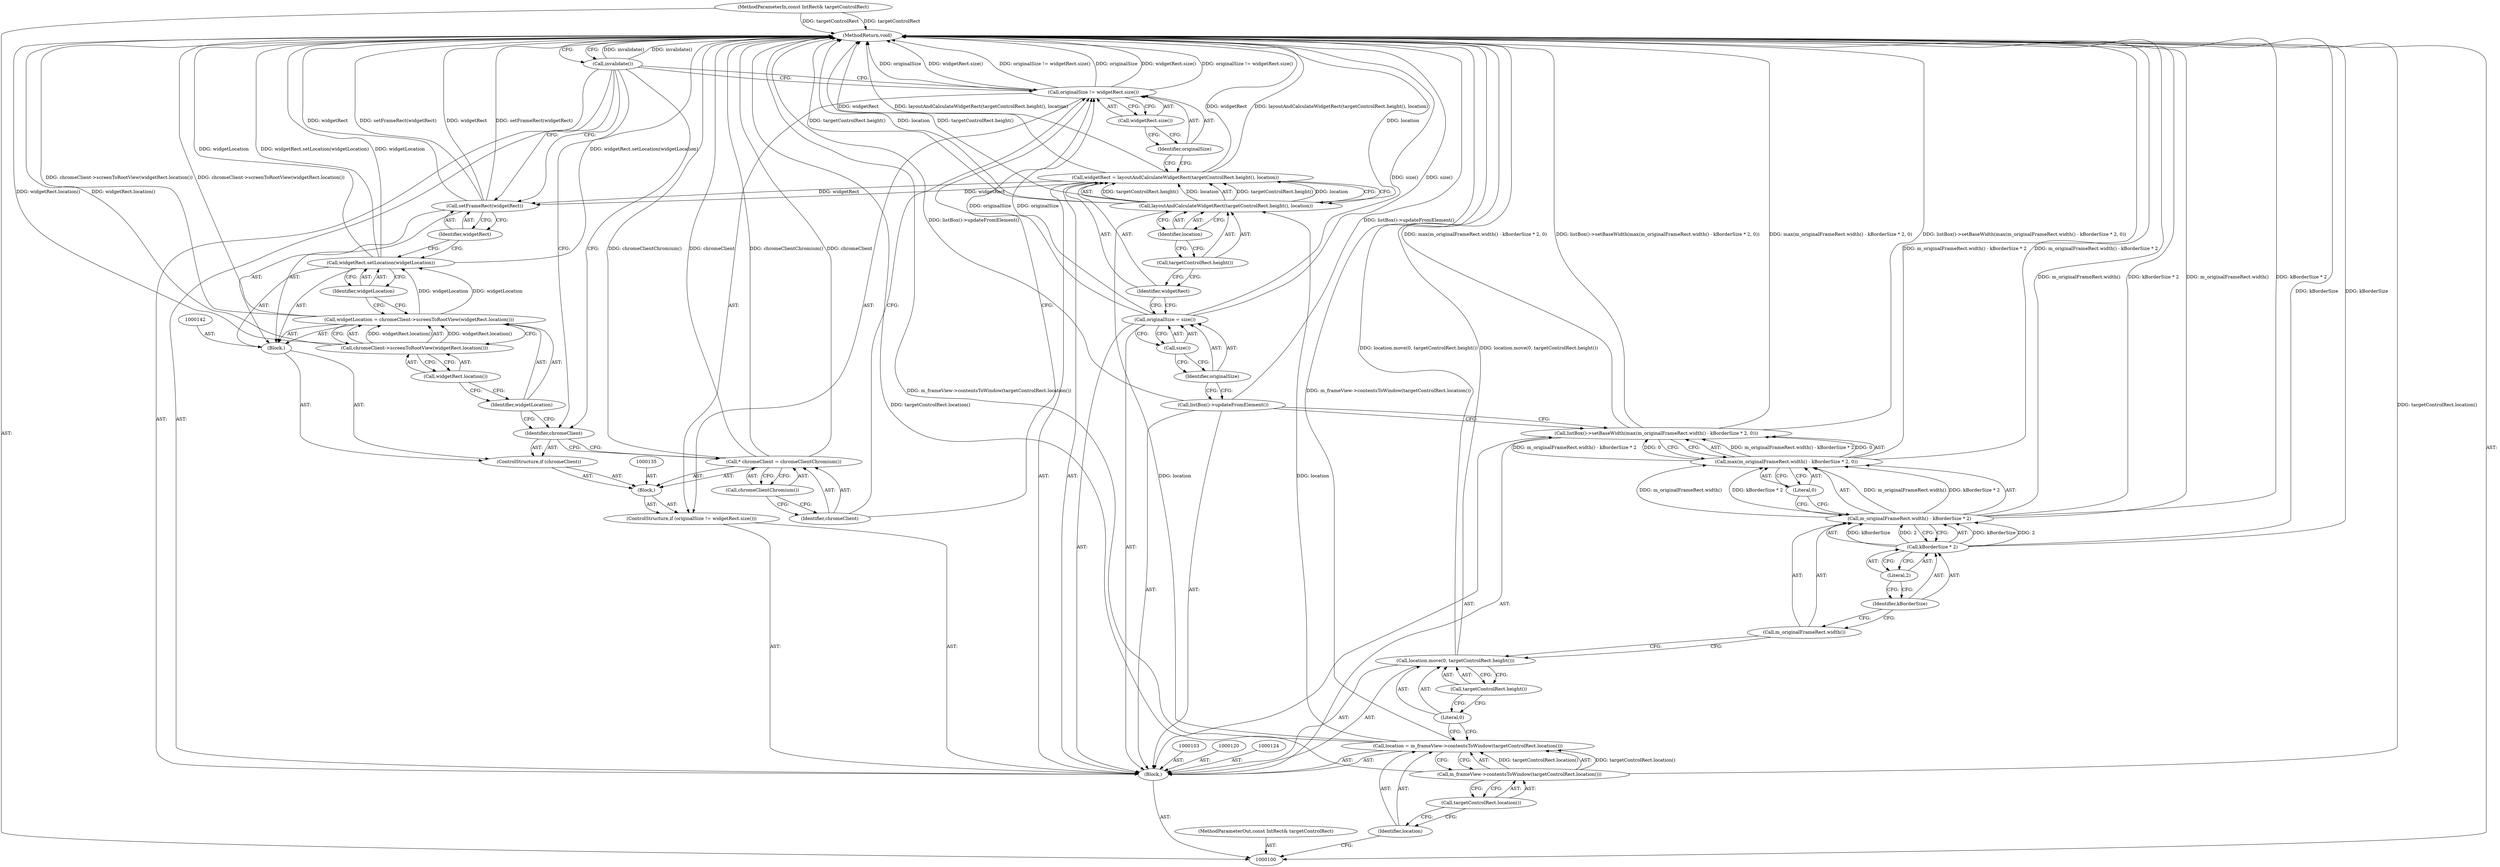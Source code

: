 digraph "1_Chrome_c7e50b5ef454efd6ab9527d795442c213eeb6afa_0" {
"1000152" [label="(MethodReturn,void)"];
"1000101" [label="(MethodParameterIn,const IntRect& targetControlRect)"];
"1000244" [label="(MethodParameterOut,const IntRect& targetControlRect)"];
"1000125" [label="(Call,widgetRect = layoutAndCalculateWidgetRect(targetControlRect.height(), location))"];
"1000126" [label="(Identifier,widgetRect)"];
"1000127" [label="(Call,layoutAndCalculateWidgetRect(targetControlRect.height(), location))"];
"1000128" [label="(Call,targetControlRect.height())"];
"1000129" [label="(Identifier,location)"];
"1000133" [label="(Call,widgetRect.size())"];
"1000130" [label="(ControlStructure,if (originalSize != widgetRect.size()))"];
"1000131" [label="(Call,originalSize != widgetRect.size())"];
"1000132" [label="(Identifier,originalSize)"];
"1000136" [label="(Call,* chromeClient = chromeClientChromium())"];
"1000137" [label="(Identifier,chromeClient)"];
"1000138" [label="(Call,chromeClientChromium())"];
"1000134" [label="(Block,)"];
"1000140" [label="(Identifier,chromeClient)"];
"1000139" [label="(ControlStructure,if (chromeClient))"];
"1000141" [label="(Block,)"];
"1000143" [label="(Call,widgetLocation = chromeClient->screenToRootView(widgetRect.location()))"];
"1000144" [label="(Identifier,widgetLocation)"];
"1000145" [label="(Call,chromeClient->screenToRootView(widgetRect.location()))"];
"1000146" [label="(Call,widgetRect.location())"];
"1000147" [label="(Call,widgetRect.setLocation(widgetLocation))"];
"1000148" [label="(Identifier,widgetLocation)"];
"1000149" [label="(Call,setFrameRect(widgetRect))"];
"1000150" [label="(Identifier,widgetRect)"];
"1000102" [label="(Block,)"];
"1000151" [label="(Call,invalidate())"];
"1000104" [label="(Call,location = m_frameView->contentsToWindow(targetControlRect.location()))"];
"1000105" [label="(Identifier,location)"];
"1000106" [label="(Call,m_frameView->contentsToWindow(targetControlRect.location()))"];
"1000107" [label="(Call,targetControlRect.location())"];
"1000109" [label="(Literal,0)"];
"1000110" [label="(Call,targetControlRect.height())"];
"1000108" [label="(Call,location.move(0, targetControlRect.height()))"];
"1000112" [label="(Call,max(m_originalFrameRect.width() - kBorderSize * 2, 0))"];
"1000113" [label="(Call,m_originalFrameRect.width() - kBorderSize * 2)"];
"1000114" [label="(Call,m_originalFrameRect.width())"];
"1000111" [label="(Call,listBox()->setBaseWidth(max(m_originalFrameRect.width() - kBorderSize * 2, 0)))"];
"1000115" [label="(Call,kBorderSize * 2)"];
"1000116" [label="(Identifier,kBorderSize)"];
"1000117" [label="(Literal,2)"];
"1000118" [label="(Literal,0)"];
"1000119" [label="(Call,listBox()->updateFromElement())"];
"1000121" [label="(Call,originalSize = size())"];
"1000122" [label="(Identifier,originalSize)"];
"1000123" [label="(Call,size())"];
"1000152" -> "1000100"  [label="AST: "];
"1000152" -> "1000151"  [label="CFG: "];
"1000125" -> "1000152"  [label="DDG: widgetRect"];
"1000125" -> "1000152"  [label="DDG: layoutAndCalculateWidgetRect(targetControlRect.height(), location)"];
"1000108" -> "1000152"  [label="DDG: location.move(0, targetControlRect.height())"];
"1000113" -> "1000152"  [label="DDG: m_originalFrameRect.width()"];
"1000113" -> "1000152"  [label="DDG: kBorderSize * 2"];
"1000127" -> "1000152"  [label="DDG: location"];
"1000127" -> "1000152"  [label="DDG: targetControlRect.height()"];
"1000149" -> "1000152"  [label="DDG: widgetRect"];
"1000149" -> "1000152"  [label="DDG: setFrameRect(widgetRect)"];
"1000119" -> "1000152"  [label="DDG: listBox()->updateFromElement()"];
"1000145" -> "1000152"  [label="DDG: widgetRect.location()"];
"1000131" -> "1000152"  [label="DDG: originalSize != widgetRect.size()"];
"1000131" -> "1000152"  [label="DDG: originalSize"];
"1000131" -> "1000152"  [label="DDG: widgetRect.size()"];
"1000106" -> "1000152"  [label="DDG: targetControlRect.location()"];
"1000151" -> "1000152"  [label="DDG: invalidate()"];
"1000121" -> "1000152"  [label="DDG: size()"];
"1000147" -> "1000152"  [label="DDG: widgetLocation"];
"1000147" -> "1000152"  [label="DDG: widgetRect.setLocation(widgetLocation)"];
"1000111" -> "1000152"  [label="DDG: max(m_originalFrameRect.width() - kBorderSize * 2, 0)"];
"1000111" -> "1000152"  [label="DDG: listBox()->setBaseWidth(max(m_originalFrameRect.width() - kBorderSize * 2, 0))"];
"1000112" -> "1000152"  [label="DDG: m_originalFrameRect.width() - kBorderSize * 2"];
"1000101" -> "1000152"  [label="DDG: targetControlRect"];
"1000143" -> "1000152"  [label="DDG: chromeClient->screenToRootView(widgetRect.location())"];
"1000136" -> "1000152"  [label="DDG: chromeClientChromium()"];
"1000136" -> "1000152"  [label="DDG: chromeClient"];
"1000115" -> "1000152"  [label="DDG: kBorderSize"];
"1000104" -> "1000152"  [label="DDG: m_frameView->contentsToWindow(targetControlRect.location())"];
"1000101" -> "1000100"  [label="AST: "];
"1000101" -> "1000152"  [label="DDG: targetControlRect"];
"1000244" -> "1000100"  [label="AST: "];
"1000125" -> "1000102"  [label="AST: "];
"1000125" -> "1000127"  [label="CFG: "];
"1000126" -> "1000125"  [label="AST: "];
"1000127" -> "1000125"  [label="AST: "];
"1000132" -> "1000125"  [label="CFG: "];
"1000125" -> "1000152"  [label="DDG: widgetRect"];
"1000125" -> "1000152"  [label="DDG: layoutAndCalculateWidgetRect(targetControlRect.height(), location)"];
"1000127" -> "1000125"  [label="DDG: targetControlRect.height()"];
"1000127" -> "1000125"  [label="DDG: location"];
"1000125" -> "1000149"  [label="DDG: widgetRect"];
"1000126" -> "1000125"  [label="AST: "];
"1000126" -> "1000121"  [label="CFG: "];
"1000128" -> "1000126"  [label="CFG: "];
"1000127" -> "1000125"  [label="AST: "];
"1000127" -> "1000129"  [label="CFG: "];
"1000128" -> "1000127"  [label="AST: "];
"1000129" -> "1000127"  [label="AST: "];
"1000125" -> "1000127"  [label="CFG: "];
"1000127" -> "1000152"  [label="DDG: location"];
"1000127" -> "1000152"  [label="DDG: targetControlRect.height()"];
"1000127" -> "1000125"  [label="DDG: targetControlRect.height()"];
"1000127" -> "1000125"  [label="DDG: location"];
"1000104" -> "1000127"  [label="DDG: location"];
"1000128" -> "1000127"  [label="AST: "];
"1000128" -> "1000126"  [label="CFG: "];
"1000129" -> "1000128"  [label="CFG: "];
"1000129" -> "1000127"  [label="AST: "];
"1000129" -> "1000128"  [label="CFG: "];
"1000127" -> "1000129"  [label="CFG: "];
"1000133" -> "1000131"  [label="AST: "];
"1000133" -> "1000132"  [label="CFG: "];
"1000131" -> "1000133"  [label="CFG: "];
"1000130" -> "1000102"  [label="AST: "];
"1000131" -> "1000130"  [label="AST: "];
"1000134" -> "1000130"  [label="AST: "];
"1000131" -> "1000130"  [label="AST: "];
"1000131" -> "1000133"  [label="CFG: "];
"1000132" -> "1000131"  [label="AST: "];
"1000133" -> "1000131"  [label="AST: "];
"1000137" -> "1000131"  [label="CFG: "];
"1000151" -> "1000131"  [label="CFG: "];
"1000131" -> "1000152"  [label="DDG: originalSize != widgetRect.size()"];
"1000131" -> "1000152"  [label="DDG: originalSize"];
"1000131" -> "1000152"  [label="DDG: widgetRect.size()"];
"1000121" -> "1000131"  [label="DDG: originalSize"];
"1000132" -> "1000131"  [label="AST: "];
"1000132" -> "1000125"  [label="CFG: "];
"1000133" -> "1000132"  [label="CFG: "];
"1000136" -> "1000134"  [label="AST: "];
"1000136" -> "1000138"  [label="CFG: "];
"1000137" -> "1000136"  [label="AST: "];
"1000138" -> "1000136"  [label="AST: "];
"1000140" -> "1000136"  [label="CFG: "];
"1000136" -> "1000152"  [label="DDG: chromeClientChromium()"];
"1000136" -> "1000152"  [label="DDG: chromeClient"];
"1000137" -> "1000136"  [label="AST: "];
"1000137" -> "1000131"  [label="CFG: "];
"1000138" -> "1000137"  [label="CFG: "];
"1000138" -> "1000136"  [label="AST: "];
"1000138" -> "1000137"  [label="CFG: "];
"1000136" -> "1000138"  [label="CFG: "];
"1000134" -> "1000130"  [label="AST: "];
"1000135" -> "1000134"  [label="AST: "];
"1000136" -> "1000134"  [label="AST: "];
"1000139" -> "1000134"  [label="AST: "];
"1000140" -> "1000139"  [label="AST: "];
"1000140" -> "1000136"  [label="CFG: "];
"1000144" -> "1000140"  [label="CFG: "];
"1000151" -> "1000140"  [label="CFG: "];
"1000139" -> "1000134"  [label="AST: "];
"1000140" -> "1000139"  [label="AST: "];
"1000141" -> "1000139"  [label="AST: "];
"1000141" -> "1000139"  [label="AST: "];
"1000142" -> "1000141"  [label="AST: "];
"1000143" -> "1000141"  [label="AST: "];
"1000147" -> "1000141"  [label="AST: "];
"1000149" -> "1000141"  [label="AST: "];
"1000143" -> "1000141"  [label="AST: "];
"1000143" -> "1000145"  [label="CFG: "];
"1000144" -> "1000143"  [label="AST: "];
"1000145" -> "1000143"  [label="AST: "];
"1000148" -> "1000143"  [label="CFG: "];
"1000143" -> "1000152"  [label="DDG: chromeClient->screenToRootView(widgetRect.location())"];
"1000145" -> "1000143"  [label="DDG: widgetRect.location()"];
"1000143" -> "1000147"  [label="DDG: widgetLocation"];
"1000144" -> "1000143"  [label="AST: "];
"1000144" -> "1000140"  [label="CFG: "];
"1000146" -> "1000144"  [label="CFG: "];
"1000145" -> "1000143"  [label="AST: "];
"1000145" -> "1000146"  [label="CFG: "];
"1000146" -> "1000145"  [label="AST: "];
"1000143" -> "1000145"  [label="CFG: "];
"1000145" -> "1000152"  [label="DDG: widgetRect.location()"];
"1000145" -> "1000143"  [label="DDG: widgetRect.location()"];
"1000146" -> "1000145"  [label="AST: "];
"1000146" -> "1000144"  [label="CFG: "];
"1000145" -> "1000146"  [label="CFG: "];
"1000147" -> "1000141"  [label="AST: "];
"1000147" -> "1000148"  [label="CFG: "];
"1000148" -> "1000147"  [label="AST: "];
"1000150" -> "1000147"  [label="CFG: "];
"1000147" -> "1000152"  [label="DDG: widgetLocation"];
"1000147" -> "1000152"  [label="DDG: widgetRect.setLocation(widgetLocation)"];
"1000143" -> "1000147"  [label="DDG: widgetLocation"];
"1000148" -> "1000147"  [label="AST: "];
"1000148" -> "1000143"  [label="CFG: "];
"1000147" -> "1000148"  [label="CFG: "];
"1000149" -> "1000141"  [label="AST: "];
"1000149" -> "1000150"  [label="CFG: "];
"1000150" -> "1000149"  [label="AST: "];
"1000151" -> "1000149"  [label="CFG: "];
"1000149" -> "1000152"  [label="DDG: widgetRect"];
"1000149" -> "1000152"  [label="DDG: setFrameRect(widgetRect)"];
"1000125" -> "1000149"  [label="DDG: widgetRect"];
"1000150" -> "1000149"  [label="AST: "];
"1000150" -> "1000147"  [label="CFG: "];
"1000149" -> "1000150"  [label="CFG: "];
"1000102" -> "1000100"  [label="AST: "];
"1000103" -> "1000102"  [label="AST: "];
"1000104" -> "1000102"  [label="AST: "];
"1000108" -> "1000102"  [label="AST: "];
"1000111" -> "1000102"  [label="AST: "];
"1000119" -> "1000102"  [label="AST: "];
"1000120" -> "1000102"  [label="AST: "];
"1000121" -> "1000102"  [label="AST: "];
"1000124" -> "1000102"  [label="AST: "];
"1000125" -> "1000102"  [label="AST: "];
"1000130" -> "1000102"  [label="AST: "];
"1000151" -> "1000102"  [label="AST: "];
"1000151" -> "1000102"  [label="AST: "];
"1000151" -> "1000149"  [label="CFG: "];
"1000151" -> "1000140"  [label="CFG: "];
"1000151" -> "1000131"  [label="CFG: "];
"1000152" -> "1000151"  [label="CFG: "];
"1000151" -> "1000152"  [label="DDG: invalidate()"];
"1000104" -> "1000102"  [label="AST: "];
"1000104" -> "1000106"  [label="CFG: "];
"1000105" -> "1000104"  [label="AST: "];
"1000106" -> "1000104"  [label="AST: "];
"1000109" -> "1000104"  [label="CFG: "];
"1000104" -> "1000152"  [label="DDG: m_frameView->contentsToWindow(targetControlRect.location())"];
"1000106" -> "1000104"  [label="DDG: targetControlRect.location()"];
"1000104" -> "1000127"  [label="DDG: location"];
"1000105" -> "1000104"  [label="AST: "];
"1000105" -> "1000100"  [label="CFG: "];
"1000107" -> "1000105"  [label="CFG: "];
"1000106" -> "1000104"  [label="AST: "];
"1000106" -> "1000107"  [label="CFG: "];
"1000107" -> "1000106"  [label="AST: "];
"1000104" -> "1000106"  [label="CFG: "];
"1000106" -> "1000152"  [label="DDG: targetControlRect.location()"];
"1000106" -> "1000104"  [label="DDG: targetControlRect.location()"];
"1000107" -> "1000106"  [label="AST: "];
"1000107" -> "1000105"  [label="CFG: "];
"1000106" -> "1000107"  [label="CFG: "];
"1000109" -> "1000108"  [label="AST: "];
"1000109" -> "1000104"  [label="CFG: "];
"1000110" -> "1000109"  [label="CFG: "];
"1000110" -> "1000108"  [label="AST: "];
"1000110" -> "1000109"  [label="CFG: "];
"1000108" -> "1000110"  [label="CFG: "];
"1000108" -> "1000102"  [label="AST: "];
"1000108" -> "1000110"  [label="CFG: "];
"1000109" -> "1000108"  [label="AST: "];
"1000110" -> "1000108"  [label="AST: "];
"1000114" -> "1000108"  [label="CFG: "];
"1000108" -> "1000152"  [label="DDG: location.move(0, targetControlRect.height())"];
"1000112" -> "1000111"  [label="AST: "];
"1000112" -> "1000118"  [label="CFG: "];
"1000113" -> "1000112"  [label="AST: "];
"1000118" -> "1000112"  [label="AST: "];
"1000111" -> "1000112"  [label="CFG: "];
"1000112" -> "1000152"  [label="DDG: m_originalFrameRect.width() - kBorderSize * 2"];
"1000112" -> "1000111"  [label="DDG: m_originalFrameRect.width() - kBorderSize * 2"];
"1000112" -> "1000111"  [label="DDG: 0"];
"1000113" -> "1000112"  [label="DDG: m_originalFrameRect.width()"];
"1000113" -> "1000112"  [label="DDG: kBorderSize * 2"];
"1000113" -> "1000112"  [label="AST: "];
"1000113" -> "1000115"  [label="CFG: "];
"1000114" -> "1000113"  [label="AST: "];
"1000115" -> "1000113"  [label="AST: "];
"1000118" -> "1000113"  [label="CFG: "];
"1000113" -> "1000152"  [label="DDG: m_originalFrameRect.width()"];
"1000113" -> "1000152"  [label="DDG: kBorderSize * 2"];
"1000113" -> "1000112"  [label="DDG: m_originalFrameRect.width()"];
"1000113" -> "1000112"  [label="DDG: kBorderSize * 2"];
"1000115" -> "1000113"  [label="DDG: kBorderSize"];
"1000115" -> "1000113"  [label="DDG: 2"];
"1000114" -> "1000113"  [label="AST: "];
"1000114" -> "1000108"  [label="CFG: "];
"1000116" -> "1000114"  [label="CFG: "];
"1000111" -> "1000102"  [label="AST: "];
"1000111" -> "1000112"  [label="CFG: "];
"1000112" -> "1000111"  [label="AST: "];
"1000119" -> "1000111"  [label="CFG: "];
"1000111" -> "1000152"  [label="DDG: max(m_originalFrameRect.width() - kBorderSize * 2, 0)"];
"1000111" -> "1000152"  [label="DDG: listBox()->setBaseWidth(max(m_originalFrameRect.width() - kBorderSize * 2, 0))"];
"1000112" -> "1000111"  [label="DDG: m_originalFrameRect.width() - kBorderSize * 2"];
"1000112" -> "1000111"  [label="DDG: 0"];
"1000115" -> "1000113"  [label="AST: "];
"1000115" -> "1000117"  [label="CFG: "];
"1000116" -> "1000115"  [label="AST: "];
"1000117" -> "1000115"  [label="AST: "];
"1000113" -> "1000115"  [label="CFG: "];
"1000115" -> "1000152"  [label="DDG: kBorderSize"];
"1000115" -> "1000113"  [label="DDG: kBorderSize"];
"1000115" -> "1000113"  [label="DDG: 2"];
"1000116" -> "1000115"  [label="AST: "];
"1000116" -> "1000114"  [label="CFG: "];
"1000117" -> "1000116"  [label="CFG: "];
"1000117" -> "1000115"  [label="AST: "];
"1000117" -> "1000116"  [label="CFG: "];
"1000115" -> "1000117"  [label="CFG: "];
"1000118" -> "1000112"  [label="AST: "];
"1000118" -> "1000113"  [label="CFG: "];
"1000112" -> "1000118"  [label="CFG: "];
"1000119" -> "1000102"  [label="AST: "];
"1000119" -> "1000111"  [label="CFG: "];
"1000122" -> "1000119"  [label="CFG: "];
"1000119" -> "1000152"  [label="DDG: listBox()->updateFromElement()"];
"1000121" -> "1000102"  [label="AST: "];
"1000121" -> "1000123"  [label="CFG: "];
"1000122" -> "1000121"  [label="AST: "];
"1000123" -> "1000121"  [label="AST: "];
"1000126" -> "1000121"  [label="CFG: "];
"1000121" -> "1000152"  [label="DDG: size()"];
"1000121" -> "1000131"  [label="DDG: originalSize"];
"1000122" -> "1000121"  [label="AST: "];
"1000122" -> "1000119"  [label="CFG: "];
"1000123" -> "1000122"  [label="CFG: "];
"1000123" -> "1000121"  [label="AST: "];
"1000123" -> "1000122"  [label="CFG: "];
"1000121" -> "1000123"  [label="CFG: "];
}
